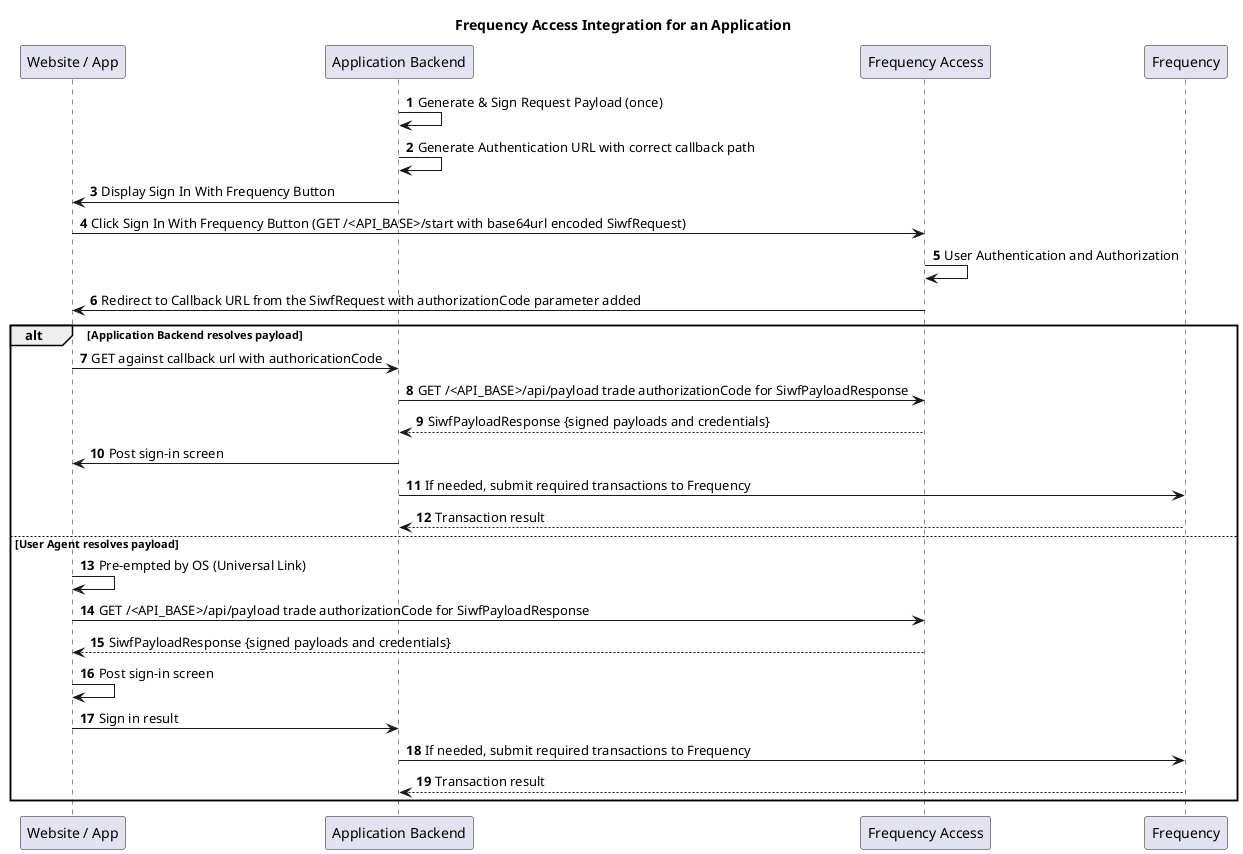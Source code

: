 @startuml
title "Frequency Access Integration for an Application"
participant "Website / App" as ua
participant "Application Backend" as p
participant "Frequency Access" as fa
participant "Frequency" as bc

autonumber
p->p: Generate & Sign Request Payload (once)
p->p: Generate Authentication URL with correct callback path
p->ua: Display Sign In With Frequency Button
ua->fa: Click Sign In With Frequency Button (GET /<API_BASE>/start with base64url encoded SiwfRequest)
fa->fa: User Authentication and Authorization
fa->ua: Redirect to Callback URL from the SiwfRequest with authorizationCode parameter added
alt Application Backend resolves payload
    ua->p: GET against callback url with authoricationCode
    p->fa: GET /<API_BASE>/api/payload trade authorizationCode for SiwfPayloadResponse
    return SiwfPayloadResponse {signed payloads and credentials}
    p->ua: Post sign-in screen
    p->bc: If needed, submit required transactions to Frequency
    return Transaction result
else User Agent resolves payload
    ua->ua: Pre-empted by OS (Universal Link)
    ua->fa: GET /<API_BASE>/api/payload trade authorizationCode for SiwfPayloadResponse
    return SiwfPayloadResponse {signed payloads and credentials}
    ua->ua: Post sign-in screen
    ua->p: Sign in result
    p->bc: If needed, submit required transactions to Frequency
    return Transaction result
end
@enduml
